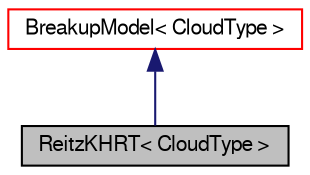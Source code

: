 digraph "ReitzKHRT&lt; CloudType &gt;"
{
  bgcolor="transparent";
  edge [fontname="FreeSans",fontsize="10",labelfontname="FreeSans",labelfontsize="10"];
  node [fontname="FreeSans",fontsize="10",shape=record];
  Node1 [label="ReitzKHRT\< CloudType \>",height=0.2,width=0.4,color="black", fillcolor="grey75", style="filled" fontcolor="black"];
  Node2 -> Node1 [dir="back",color="midnightblue",fontsize="10",style="solid",fontname="FreeSans"];
  Node2 [label="BreakupModel\< CloudType \>",height=0.2,width=0.4,color="red",URL="$a00152.html",tooltip="Templated break-up model class. "];
}
